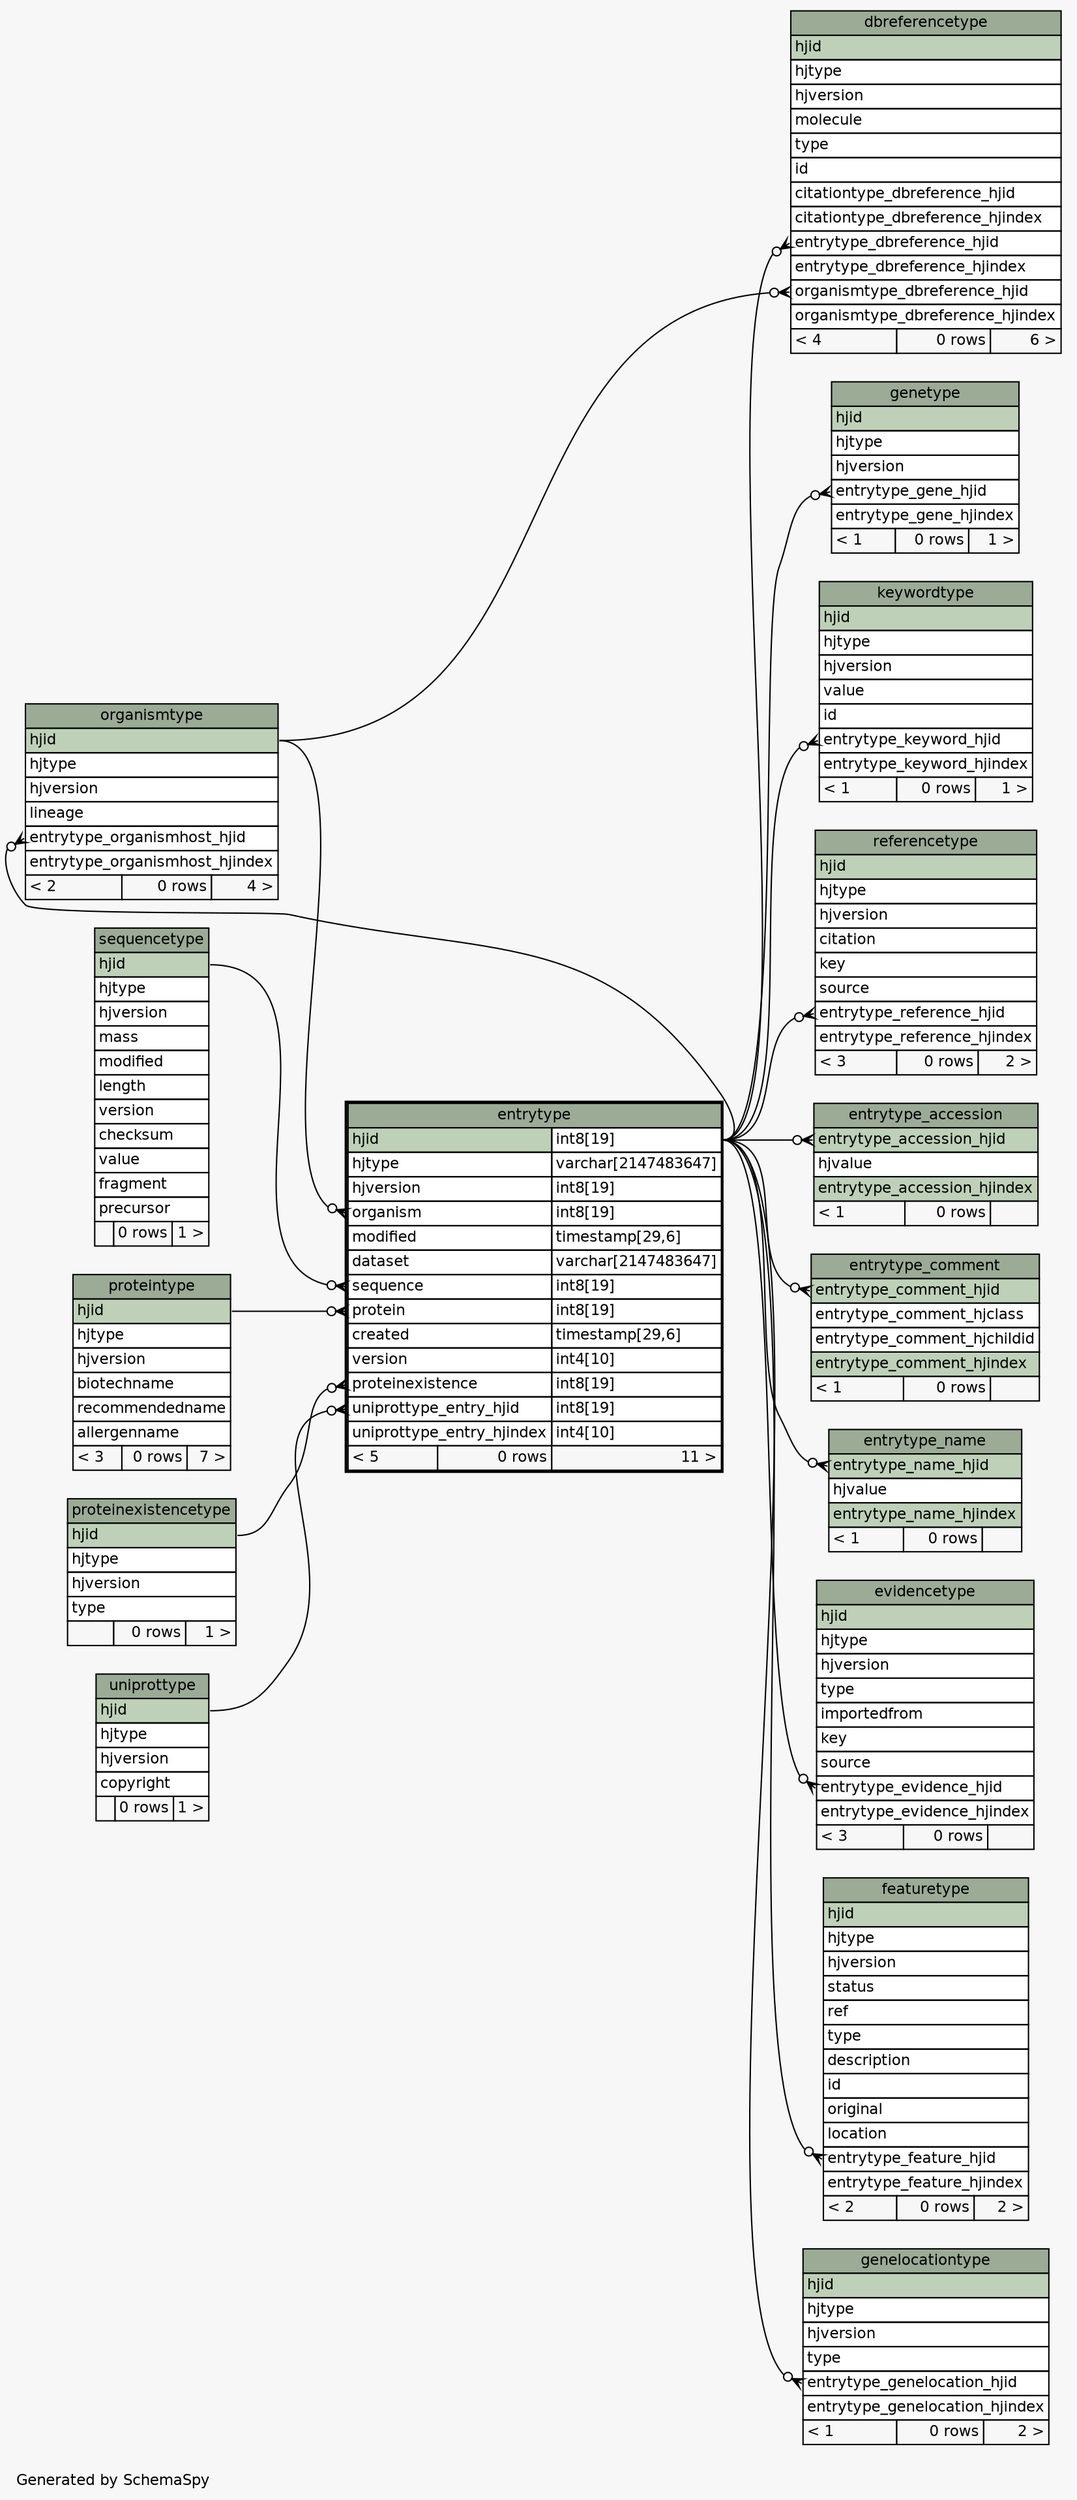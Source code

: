 // dot 2.38.0 on Windows 8.1 6.3
// SchemaSpy rev 590
digraph "oneDegreeRelationshipsDiagram" {
  graph [
    rankdir="RL"
    bgcolor="#f7f7f7"
    label="\nGenerated by SchemaSpy"
    labeljust="l"
    nodesep="0.18"
    ranksep="0.46"
    fontname="Helvetica"
    fontsize="11"
  ];
  node [
    fontname="Helvetica"
    fontsize="11"
    shape="plaintext"
  ];
  edge [
    arrowsize="0.8"
  ];
  "dbreferencetype":"entrytype_dbreference_hjid":w -> "entrytype":"hjid.type":e [arrowhead=none dir=back arrowtail=crowodot];
  "dbreferencetype":"organismtype_dbreference_hjid":w -> "organismtype":"hjid":e [arrowhead=none dir=back arrowtail=crowodot];
  "entrytype":"organism":w -> "organismtype":"hjid":e [arrowhead=none dir=back arrowtail=crowodot];
  "entrytype":"protein":w -> "proteintype":"hjid":e [arrowhead=none dir=back arrowtail=crowodot];
  "entrytype":"proteinexistence":w -> "proteinexistencetype":"hjid":e [arrowhead=none dir=back arrowtail=crowodot];
  "entrytype":"sequence":w -> "sequencetype":"hjid":e [arrowhead=none dir=back arrowtail=crowodot];
  "entrytype":"uniprottype_entry_hjid":w -> "uniprottype":"hjid":e [arrowhead=none dir=back arrowtail=crowodot];
  "entrytype_accession":"entrytype_accession_hjid":w -> "entrytype":"hjid.type":e [arrowhead=none dir=back arrowtail=crowodot];
  "entrytype_comment":"entrytype_comment_hjid":w -> "entrytype":"hjid.type":e [arrowhead=none dir=back arrowtail=crowodot];
  "entrytype_name":"entrytype_name_hjid":w -> "entrytype":"hjid.type":e [arrowhead=none dir=back arrowtail=crowodot];
  "evidencetype":"entrytype_evidence_hjid":w -> "entrytype":"hjid.type":e [arrowhead=none dir=back arrowtail=crowodot];
  "featuretype":"entrytype_feature_hjid":w -> "entrytype":"hjid.type":e [arrowhead=none dir=back arrowtail=crowodot];
  "genelocationtype":"entrytype_genelocation_hjid":w -> "entrytype":"hjid.type":e [arrowhead=none dir=back arrowtail=crowodot];
  "genetype":"entrytype_gene_hjid":w -> "entrytype":"hjid.type":e [arrowhead=none dir=back arrowtail=crowodot];
  "keywordtype":"entrytype_keyword_hjid":w -> "entrytype":"hjid.type":e [arrowhead=none dir=back arrowtail=crowodot];
  "organismtype":"entrytype_organismhost_hjid":w -> "entrytype":"hjid.type":e [arrowhead=none dir=back arrowtail=crowodot];
  "referencetype":"entrytype_reference_hjid":w -> "entrytype":"hjid.type":e [arrowhead=none dir=back arrowtail=crowodot];
  "dbreferencetype" [
    label=<
    <TABLE BORDER="0" CELLBORDER="1" CELLSPACING="0" BGCOLOR="#ffffff">
      <TR><TD COLSPAN="3" BGCOLOR="#9bab96" ALIGN="CENTER">dbreferencetype</TD></TR>
      <TR><TD PORT="hjid" COLSPAN="3" BGCOLOR="#bed1b8" ALIGN="LEFT">hjid</TD></TR>
      <TR><TD PORT="hjtype" COLSPAN="3" ALIGN="LEFT">hjtype</TD></TR>
      <TR><TD PORT="hjversion" COLSPAN="3" ALIGN="LEFT">hjversion</TD></TR>
      <TR><TD PORT="molecule" COLSPAN="3" ALIGN="LEFT">molecule</TD></TR>
      <TR><TD PORT="type" COLSPAN="3" ALIGN="LEFT">type</TD></TR>
      <TR><TD PORT="id" COLSPAN="3" ALIGN="LEFT">id</TD></TR>
      <TR><TD PORT="citationtype_dbreference_hjid" COLSPAN="3" ALIGN="LEFT">citationtype_dbreference_hjid</TD></TR>
      <TR><TD PORT="citationtype_dbreference_hjindex" COLSPAN="3" ALIGN="LEFT">citationtype_dbreference_hjindex</TD></TR>
      <TR><TD PORT="entrytype_dbreference_hjid" COLSPAN="3" ALIGN="LEFT">entrytype_dbreference_hjid</TD></TR>
      <TR><TD PORT="entrytype_dbreference_hjindex" COLSPAN="3" ALIGN="LEFT">entrytype_dbreference_hjindex</TD></TR>
      <TR><TD PORT="organismtype_dbreference_hjid" COLSPAN="3" ALIGN="LEFT">organismtype_dbreference_hjid</TD></TR>
      <TR><TD PORT="organismtype_dbreference_hjindex" COLSPAN="3" ALIGN="LEFT">organismtype_dbreference_hjindex</TD></TR>
      <TR><TD ALIGN="LEFT" BGCOLOR="#f7f7f7">&lt; 4</TD><TD ALIGN="RIGHT" BGCOLOR="#f7f7f7">0 rows</TD><TD ALIGN="RIGHT" BGCOLOR="#f7f7f7">6 &gt;</TD></TR>
    </TABLE>>
    URL="dbreferencetype.html"
    tooltip="dbreferencetype"
  ];
  "entrytype" [
    label=<
    <TABLE BORDER="2" CELLBORDER="1" CELLSPACING="0" BGCOLOR="#ffffff">
      <TR><TD COLSPAN="3" BGCOLOR="#9bab96" ALIGN="CENTER">entrytype</TD></TR>
      <TR><TD PORT="hjid" COLSPAN="2" BGCOLOR="#bed1b8" ALIGN="LEFT">hjid</TD><TD PORT="hjid.type" ALIGN="LEFT">int8[19]</TD></TR>
      <TR><TD PORT="hjtype" COLSPAN="2" ALIGN="LEFT">hjtype</TD><TD PORT="hjtype.type" ALIGN="LEFT">varchar[2147483647]</TD></TR>
      <TR><TD PORT="hjversion" COLSPAN="2" ALIGN="LEFT">hjversion</TD><TD PORT="hjversion.type" ALIGN="LEFT">int8[19]</TD></TR>
      <TR><TD PORT="organism" COLSPAN="2" ALIGN="LEFT">organism</TD><TD PORT="organism.type" ALIGN="LEFT">int8[19]</TD></TR>
      <TR><TD PORT="modified" COLSPAN="2" ALIGN="LEFT">modified</TD><TD PORT="modified.type" ALIGN="LEFT">timestamp[29,6]</TD></TR>
      <TR><TD PORT="dataset" COLSPAN="2" ALIGN="LEFT">dataset</TD><TD PORT="dataset.type" ALIGN="LEFT">varchar[2147483647]</TD></TR>
      <TR><TD PORT="sequence" COLSPAN="2" ALIGN="LEFT">sequence</TD><TD PORT="sequence.type" ALIGN="LEFT">int8[19]</TD></TR>
      <TR><TD PORT="protein" COLSPAN="2" ALIGN="LEFT">protein</TD><TD PORT="protein.type" ALIGN="LEFT">int8[19]</TD></TR>
      <TR><TD PORT="created" COLSPAN="2" ALIGN="LEFT">created</TD><TD PORT="created.type" ALIGN="LEFT">timestamp[29,6]</TD></TR>
      <TR><TD PORT="version" COLSPAN="2" ALIGN="LEFT">version</TD><TD PORT="version.type" ALIGN="LEFT">int4[10]</TD></TR>
      <TR><TD PORT="proteinexistence" COLSPAN="2" ALIGN="LEFT">proteinexistence</TD><TD PORT="proteinexistence.type" ALIGN="LEFT">int8[19]</TD></TR>
      <TR><TD PORT="uniprottype_entry_hjid" COLSPAN="2" ALIGN="LEFT">uniprottype_entry_hjid</TD><TD PORT="uniprottype_entry_hjid.type" ALIGN="LEFT">int8[19]</TD></TR>
      <TR><TD PORT="uniprottype_entry_hjindex" COLSPAN="2" ALIGN="LEFT">uniprottype_entry_hjindex</TD><TD PORT="uniprottype_entry_hjindex.type" ALIGN="LEFT">int4[10]</TD></TR>
      <TR><TD ALIGN="LEFT" BGCOLOR="#f7f7f7">&lt; 5</TD><TD ALIGN="RIGHT" BGCOLOR="#f7f7f7">0 rows</TD><TD ALIGN="RIGHT" BGCOLOR="#f7f7f7">11 &gt;</TD></TR>
    </TABLE>>
    URL="entrytype.html"
    tooltip="entrytype"
  ];
  "entrytype_accession" [
    label=<
    <TABLE BORDER="0" CELLBORDER="1" CELLSPACING="0" BGCOLOR="#ffffff">
      <TR><TD COLSPAN="3" BGCOLOR="#9bab96" ALIGN="CENTER">entrytype_accession</TD></TR>
      <TR><TD PORT="entrytype_accession_hjid" COLSPAN="3" BGCOLOR="#bed1b8" ALIGN="LEFT">entrytype_accession_hjid</TD></TR>
      <TR><TD PORT="hjvalue" COLSPAN="3" ALIGN="LEFT">hjvalue</TD></TR>
      <TR><TD PORT="entrytype_accession_hjindex" COLSPAN="3" BGCOLOR="#bed1b8" ALIGN="LEFT">entrytype_accession_hjindex</TD></TR>
      <TR><TD ALIGN="LEFT" BGCOLOR="#f7f7f7">&lt; 1</TD><TD ALIGN="RIGHT" BGCOLOR="#f7f7f7">0 rows</TD><TD ALIGN="RIGHT" BGCOLOR="#f7f7f7">  </TD></TR>
    </TABLE>>
    URL="entrytype_accession.html"
    tooltip="entrytype_accession"
  ];
  "entrytype_comment" [
    label=<
    <TABLE BORDER="0" CELLBORDER="1" CELLSPACING="0" BGCOLOR="#ffffff">
      <TR><TD COLSPAN="3" BGCOLOR="#9bab96" ALIGN="CENTER">entrytype_comment</TD></TR>
      <TR><TD PORT="entrytype_comment_hjid" COLSPAN="3" BGCOLOR="#bed1b8" ALIGN="LEFT">entrytype_comment_hjid</TD></TR>
      <TR><TD PORT="entrytype_comment_hjclass" COLSPAN="3" ALIGN="LEFT">entrytype_comment_hjclass</TD></TR>
      <TR><TD PORT="entrytype_comment_hjchildid" COLSPAN="3" ALIGN="LEFT">entrytype_comment_hjchildid</TD></TR>
      <TR><TD PORT="entrytype_comment_hjindex" COLSPAN="3" BGCOLOR="#bed1b8" ALIGN="LEFT">entrytype_comment_hjindex</TD></TR>
      <TR><TD ALIGN="LEFT" BGCOLOR="#f7f7f7">&lt; 1</TD><TD ALIGN="RIGHT" BGCOLOR="#f7f7f7">0 rows</TD><TD ALIGN="RIGHT" BGCOLOR="#f7f7f7">  </TD></TR>
    </TABLE>>
    URL="entrytype_comment.html"
    tooltip="entrytype_comment"
  ];
  "entrytype_name" [
    label=<
    <TABLE BORDER="0" CELLBORDER="1" CELLSPACING="0" BGCOLOR="#ffffff">
      <TR><TD COLSPAN="3" BGCOLOR="#9bab96" ALIGN="CENTER">entrytype_name</TD></TR>
      <TR><TD PORT="entrytype_name_hjid" COLSPAN="3" BGCOLOR="#bed1b8" ALIGN="LEFT">entrytype_name_hjid</TD></TR>
      <TR><TD PORT="hjvalue" COLSPAN="3" ALIGN="LEFT">hjvalue</TD></TR>
      <TR><TD PORT="entrytype_name_hjindex" COLSPAN="3" BGCOLOR="#bed1b8" ALIGN="LEFT">entrytype_name_hjindex</TD></TR>
      <TR><TD ALIGN="LEFT" BGCOLOR="#f7f7f7">&lt; 1</TD><TD ALIGN="RIGHT" BGCOLOR="#f7f7f7">0 rows</TD><TD ALIGN="RIGHT" BGCOLOR="#f7f7f7">  </TD></TR>
    </TABLE>>
    URL="entrytype_name.html"
    tooltip="entrytype_name"
  ];
  "evidencetype" [
    label=<
    <TABLE BORDER="0" CELLBORDER="1" CELLSPACING="0" BGCOLOR="#ffffff">
      <TR><TD COLSPAN="3" BGCOLOR="#9bab96" ALIGN="CENTER">evidencetype</TD></TR>
      <TR><TD PORT="hjid" COLSPAN="3" BGCOLOR="#bed1b8" ALIGN="LEFT">hjid</TD></TR>
      <TR><TD PORT="hjtype" COLSPAN="3" ALIGN="LEFT">hjtype</TD></TR>
      <TR><TD PORT="hjversion" COLSPAN="3" ALIGN="LEFT">hjversion</TD></TR>
      <TR><TD PORT="type" COLSPAN="3" ALIGN="LEFT">type</TD></TR>
      <TR><TD PORT="importedfrom" COLSPAN="3" ALIGN="LEFT">importedfrom</TD></TR>
      <TR><TD PORT="key" COLSPAN="3" ALIGN="LEFT">key</TD></TR>
      <TR><TD PORT="source" COLSPAN="3" ALIGN="LEFT">source</TD></TR>
      <TR><TD PORT="entrytype_evidence_hjid" COLSPAN="3" ALIGN="LEFT">entrytype_evidence_hjid</TD></TR>
      <TR><TD PORT="entrytype_evidence_hjindex" COLSPAN="3" ALIGN="LEFT">entrytype_evidence_hjindex</TD></TR>
      <TR><TD ALIGN="LEFT" BGCOLOR="#f7f7f7">&lt; 3</TD><TD ALIGN="RIGHT" BGCOLOR="#f7f7f7">0 rows</TD><TD ALIGN="RIGHT" BGCOLOR="#f7f7f7">  </TD></TR>
    </TABLE>>
    URL="evidencetype.html"
    tooltip="evidencetype"
  ];
  "featuretype" [
    label=<
    <TABLE BORDER="0" CELLBORDER="1" CELLSPACING="0" BGCOLOR="#ffffff">
      <TR><TD COLSPAN="3" BGCOLOR="#9bab96" ALIGN="CENTER">featuretype</TD></TR>
      <TR><TD PORT="hjid" COLSPAN="3" BGCOLOR="#bed1b8" ALIGN="LEFT">hjid</TD></TR>
      <TR><TD PORT="hjtype" COLSPAN="3" ALIGN="LEFT">hjtype</TD></TR>
      <TR><TD PORT="hjversion" COLSPAN="3" ALIGN="LEFT">hjversion</TD></TR>
      <TR><TD PORT="status" COLSPAN="3" ALIGN="LEFT">status</TD></TR>
      <TR><TD PORT="ref" COLSPAN="3" ALIGN="LEFT">ref</TD></TR>
      <TR><TD PORT="type" COLSPAN="3" ALIGN="LEFT">type</TD></TR>
      <TR><TD PORT="description" COLSPAN="3" ALIGN="LEFT">description</TD></TR>
      <TR><TD PORT="id" COLSPAN="3" ALIGN="LEFT">id</TD></TR>
      <TR><TD PORT="original" COLSPAN="3" ALIGN="LEFT">original</TD></TR>
      <TR><TD PORT="location" COLSPAN="3" ALIGN="LEFT">location</TD></TR>
      <TR><TD PORT="entrytype_feature_hjid" COLSPAN="3" ALIGN="LEFT">entrytype_feature_hjid</TD></TR>
      <TR><TD PORT="entrytype_feature_hjindex" COLSPAN="3" ALIGN="LEFT">entrytype_feature_hjindex</TD></TR>
      <TR><TD ALIGN="LEFT" BGCOLOR="#f7f7f7">&lt; 2</TD><TD ALIGN="RIGHT" BGCOLOR="#f7f7f7">0 rows</TD><TD ALIGN="RIGHT" BGCOLOR="#f7f7f7">2 &gt;</TD></TR>
    </TABLE>>
    URL="featuretype.html"
    tooltip="featuretype"
  ];
  "genelocationtype" [
    label=<
    <TABLE BORDER="0" CELLBORDER="1" CELLSPACING="0" BGCOLOR="#ffffff">
      <TR><TD COLSPAN="3" BGCOLOR="#9bab96" ALIGN="CENTER">genelocationtype</TD></TR>
      <TR><TD PORT="hjid" COLSPAN="3" BGCOLOR="#bed1b8" ALIGN="LEFT">hjid</TD></TR>
      <TR><TD PORT="hjtype" COLSPAN="3" ALIGN="LEFT">hjtype</TD></TR>
      <TR><TD PORT="hjversion" COLSPAN="3" ALIGN="LEFT">hjversion</TD></TR>
      <TR><TD PORT="type" COLSPAN="3" ALIGN="LEFT">type</TD></TR>
      <TR><TD PORT="entrytype_genelocation_hjid" COLSPAN="3" ALIGN="LEFT">entrytype_genelocation_hjid</TD></TR>
      <TR><TD PORT="entrytype_genelocation_hjindex" COLSPAN="3" ALIGN="LEFT">entrytype_genelocation_hjindex</TD></TR>
      <TR><TD ALIGN="LEFT" BGCOLOR="#f7f7f7">&lt; 1</TD><TD ALIGN="RIGHT" BGCOLOR="#f7f7f7">0 rows</TD><TD ALIGN="RIGHT" BGCOLOR="#f7f7f7">2 &gt;</TD></TR>
    </TABLE>>
    URL="genelocationtype.html"
    tooltip="genelocationtype"
  ];
  "genetype" [
    label=<
    <TABLE BORDER="0" CELLBORDER="1" CELLSPACING="0" BGCOLOR="#ffffff">
      <TR><TD COLSPAN="3" BGCOLOR="#9bab96" ALIGN="CENTER">genetype</TD></TR>
      <TR><TD PORT="hjid" COLSPAN="3" BGCOLOR="#bed1b8" ALIGN="LEFT">hjid</TD></TR>
      <TR><TD PORT="hjtype" COLSPAN="3" ALIGN="LEFT">hjtype</TD></TR>
      <TR><TD PORT="hjversion" COLSPAN="3" ALIGN="LEFT">hjversion</TD></TR>
      <TR><TD PORT="entrytype_gene_hjid" COLSPAN="3" ALIGN="LEFT">entrytype_gene_hjid</TD></TR>
      <TR><TD PORT="entrytype_gene_hjindex" COLSPAN="3" ALIGN="LEFT">entrytype_gene_hjindex</TD></TR>
      <TR><TD ALIGN="LEFT" BGCOLOR="#f7f7f7">&lt; 1</TD><TD ALIGN="RIGHT" BGCOLOR="#f7f7f7">0 rows</TD><TD ALIGN="RIGHT" BGCOLOR="#f7f7f7">1 &gt;</TD></TR>
    </TABLE>>
    URL="genetype.html"
    tooltip="genetype"
  ];
  "keywordtype" [
    label=<
    <TABLE BORDER="0" CELLBORDER="1" CELLSPACING="0" BGCOLOR="#ffffff">
      <TR><TD COLSPAN="3" BGCOLOR="#9bab96" ALIGN="CENTER">keywordtype</TD></TR>
      <TR><TD PORT="hjid" COLSPAN="3" BGCOLOR="#bed1b8" ALIGN="LEFT">hjid</TD></TR>
      <TR><TD PORT="hjtype" COLSPAN="3" ALIGN="LEFT">hjtype</TD></TR>
      <TR><TD PORT="hjversion" COLSPAN="3" ALIGN="LEFT">hjversion</TD></TR>
      <TR><TD PORT="value" COLSPAN="3" ALIGN="LEFT">value</TD></TR>
      <TR><TD PORT="id" COLSPAN="3" ALIGN="LEFT">id</TD></TR>
      <TR><TD PORT="entrytype_keyword_hjid" COLSPAN="3" ALIGN="LEFT">entrytype_keyword_hjid</TD></TR>
      <TR><TD PORT="entrytype_keyword_hjindex" COLSPAN="3" ALIGN="LEFT">entrytype_keyword_hjindex</TD></TR>
      <TR><TD ALIGN="LEFT" BGCOLOR="#f7f7f7">&lt; 1</TD><TD ALIGN="RIGHT" BGCOLOR="#f7f7f7">0 rows</TD><TD ALIGN="RIGHT" BGCOLOR="#f7f7f7">1 &gt;</TD></TR>
    </TABLE>>
    URL="keywordtype.html"
    tooltip="keywordtype"
  ];
  "organismtype" [
    label=<
    <TABLE BORDER="0" CELLBORDER="1" CELLSPACING="0" BGCOLOR="#ffffff">
      <TR><TD COLSPAN="3" BGCOLOR="#9bab96" ALIGN="CENTER">organismtype</TD></TR>
      <TR><TD PORT="hjid" COLSPAN="3" BGCOLOR="#bed1b8" ALIGN="LEFT">hjid</TD></TR>
      <TR><TD PORT="hjtype" COLSPAN="3" ALIGN="LEFT">hjtype</TD></TR>
      <TR><TD PORT="hjversion" COLSPAN="3" ALIGN="LEFT">hjversion</TD></TR>
      <TR><TD PORT="lineage" COLSPAN="3" ALIGN="LEFT">lineage</TD></TR>
      <TR><TD PORT="entrytype_organismhost_hjid" COLSPAN="3" ALIGN="LEFT">entrytype_organismhost_hjid</TD></TR>
      <TR><TD PORT="entrytype_organismhost_hjindex" COLSPAN="3" ALIGN="LEFT">entrytype_organismhost_hjindex</TD></TR>
      <TR><TD ALIGN="LEFT" BGCOLOR="#f7f7f7">&lt; 2</TD><TD ALIGN="RIGHT" BGCOLOR="#f7f7f7">0 rows</TD><TD ALIGN="RIGHT" BGCOLOR="#f7f7f7">4 &gt;</TD></TR>
    </TABLE>>
    URL="organismtype.html"
    tooltip="organismtype"
  ];
  "proteinexistencetype" [
    label=<
    <TABLE BORDER="0" CELLBORDER="1" CELLSPACING="0" BGCOLOR="#ffffff">
      <TR><TD COLSPAN="3" BGCOLOR="#9bab96" ALIGN="CENTER">proteinexistencetype</TD></TR>
      <TR><TD PORT="hjid" COLSPAN="3" BGCOLOR="#bed1b8" ALIGN="LEFT">hjid</TD></TR>
      <TR><TD PORT="hjtype" COLSPAN="3" ALIGN="LEFT">hjtype</TD></TR>
      <TR><TD PORT="hjversion" COLSPAN="3" ALIGN="LEFT">hjversion</TD></TR>
      <TR><TD PORT="type" COLSPAN="3" ALIGN="LEFT">type</TD></TR>
      <TR><TD ALIGN="LEFT" BGCOLOR="#f7f7f7">  </TD><TD ALIGN="RIGHT" BGCOLOR="#f7f7f7">0 rows</TD><TD ALIGN="RIGHT" BGCOLOR="#f7f7f7">1 &gt;</TD></TR>
    </TABLE>>
    URL="proteinexistencetype.html"
    tooltip="proteinexistencetype"
  ];
  "proteintype" [
    label=<
    <TABLE BORDER="0" CELLBORDER="1" CELLSPACING="0" BGCOLOR="#ffffff">
      <TR><TD COLSPAN="3" BGCOLOR="#9bab96" ALIGN="CENTER">proteintype</TD></TR>
      <TR><TD PORT="hjid" COLSPAN="3" BGCOLOR="#bed1b8" ALIGN="LEFT">hjid</TD></TR>
      <TR><TD PORT="hjtype" COLSPAN="3" ALIGN="LEFT">hjtype</TD></TR>
      <TR><TD PORT="hjversion" COLSPAN="3" ALIGN="LEFT">hjversion</TD></TR>
      <TR><TD PORT="biotechname" COLSPAN="3" ALIGN="LEFT">biotechname</TD></TR>
      <TR><TD PORT="recommendedname" COLSPAN="3" ALIGN="LEFT">recommendedname</TD></TR>
      <TR><TD PORT="allergenname" COLSPAN="3" ALIGN="LEFT">allergenname</TD></TR>
      <TR><TD ALIGN="LEFT" BGCOLOR="#f7f7f7">&lt; 3</TD><TD ALIGN="RIGHT" BGCOLOR="#f7f7f7">0 rows</TD><TD ALIGN="RIGHT" BGCOLOR="#f7f7f7">7 &gt;</TD></TR>
    </TABLE>>
    URL="proteintype.html"
    tooltip="proteintype"
  ];
  "referencetype" [
    label=<
    <TABLE BORDER="0" CELLBORDER="1" CELLSPACING="0" BGCOLOR="#ffffff">
      <TR><TD COLSPAN="3" BGCOLOR="#9bab96" ALIGN="CENTER">referencetype</TD></TR>
      <TR><TD PORT="hjid" COLSPAN="3" BGCOLOR="#bed1b8" ALIGN="LEFT">hjid</TD></TR>
      <TR><TD PORT="hjtype" COLSPAN="3" ALIGN="LEFT">hjtype</TD></TR>
      <TR><TD PORT="hjversion" COLSPAN="3" ALIGN="LEFT">hjversion</TD></TR>
      <TR><TD PORT="citation" COLSPAN="3" ALIGN="LEFT">citation</TD></TR>
      <TR><TD PORT="key" COLSPAN="3" ALIGN="LEFT">key</TD></TR>
      <TR><TD PORT="source" COLSPAN="3" ALIGN="LEFT">source</TD></TR>
      <TR><TD PORT="entrytype_reference_hjid" COLSPAN="3" ALIGN="LEFT">entrytype_reference_hjid</TD></TR>
      <TR><TD PORT="entrytype_reference_hjindex" COLSPAN="3" ALIGN="LEFT">entrytype_reference_hjindex</TD></TR>
      <TR><TD ALIGN="LEFT" BGCOLOR="#f7f7f7">&lt; 3</TD><TD ALIGN="RIGHT" BGCOLOR="#f7f7f7">0 rows</TD><TD ALIGN="RIGHT" BGCOLOR="#f7f7f7">2 &gt;</TD></TR>
    </TABLE>>
    URL="referencetype.html"
    tooltip="referencetype"
  ];
  "sequencetype" [
    label=<
    <TABLE BORDER="0" CELLBORDER="1" CELLSPACING="0" BGCOLOR="#ffffff">
      <TR><TD COLSPAN="3" BGCOLOR="#9bab96" ALIGN="CENTER">sequencetype</TD></TR>
      <TR><TD PORT="hjid" COLSPAN="3" BGCOLOR="#bed1b8" ALIGN="LEFT">hjid</TD></TR>
      <TR><TD PORT="hjtype" COLSPAN="3" ALIGN="LEFT">hjtype</TD></TR>
      <TR><TD PORT="hjversion" COLSPAN="3" ALIGN="LEFT">hjversion</TD></TR>
      <TR><TD PORT="mass" COLSPAN="3" ALIGN="LEFT">mass</TD></TR>
      <TR><TD PORT="modified" COLSPAN="3" ALIGN="LEFT">modified</TD></TR>
      <TR><TD PORT="length" COLSPAN="3" ALIGN="LEFT">length</TD></TR>
      <TR><TD PORT="version" COLSPAN="3" ALIGN="LEFT">version</TD></TR>
      <TR><TD PORT="checksum" COLSPAN="3" ALIGN="LEFT">checksum</TD></TR>
      <TR><TD PORT="value" COLSPAN="3" ALIGN="LEFT">value</TD></TR>
      <TR><TD PORT="fragment" COLSPAN="3" ALIGN="LEFT">fragment</TD></TR>
      <TR><TD PORT="precursor" COLSPAN="3" ALIGN="LEFT">precursor</TD></TR>
      <TR><TD ALIGN="LEFT" BGCOLOR="#f7f7f7">  </TD><TD ALIGN="RIGHT" BGCOLOR="#f7f7f7">0 rows</TD><TD ALIGN="RIGHT" BGCOLOR="#f7f7f7">1 &gt;</TD></TR>
    </TABLE>>
    URL="sequencetype.html"
    tooltip="sequencetype"
  ];
  "uniprottype" [
    label=<
    <TABLE BORDER="0" CELLBORDER="1" CELLSPACING="0" BGCOLOR="#ffffff">
      <TR><TD COLSPAN="3" BGCOLOR="#9bab96" ALIGN="CENTER">uniprottype</TD></TR>
      <TR><TD PORT="hjid" COLSPAN="3" BGCOLOR="#bed1b8" ALIGN="LEFT">hjid</TD></TR>
      <TR><TD PORT="hjtype" COLSPAN="3" ALIGN="LEFT">hjtype</TD></TR>
      <TR><TD PORT="hjversion" COLSPAN="3" ALIGN="LEFT">hjversion</TD></TR>
      <TR><TD PORT="copyright" COLSPAN="3" ALIGN="LEFT">copyright</TD></TR>
      <TR><TD ALIGN="LEFT" BGCOLOR="#f7f7f7">  </TD><TD ALIGN="RIGHT" BGCOLOR="#f7f7f7">0 rows</TD><TD ALIGN="RIGHT" BGCOLOR="#f7f7f7">1 &gt;</TD></TR>
    </TABLE>>
    URL="uniprottype.html"
    tooltip="uniprottype"
  ];
}
